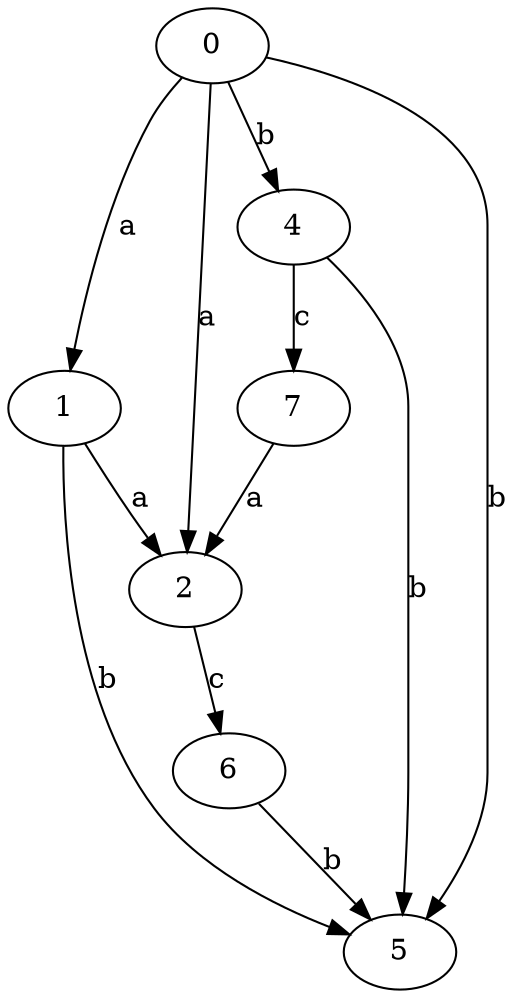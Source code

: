 strict digraph  {
0;
1;
2;
4;
5;
6;
7;
0 -> 1  [label=a];
0 -> 2  [label=a];
0 -> 4  [label=b];
0 -> 5  [label=b];
1 -> 2  [label=a];
1 -> 5  [label=b];
2 -> 6  [label=c];
4 -> 5  [label=b];
4 -> 7  [label=c];
6 -> 5  [label=b];
7 -> 2  [label=a];
}

